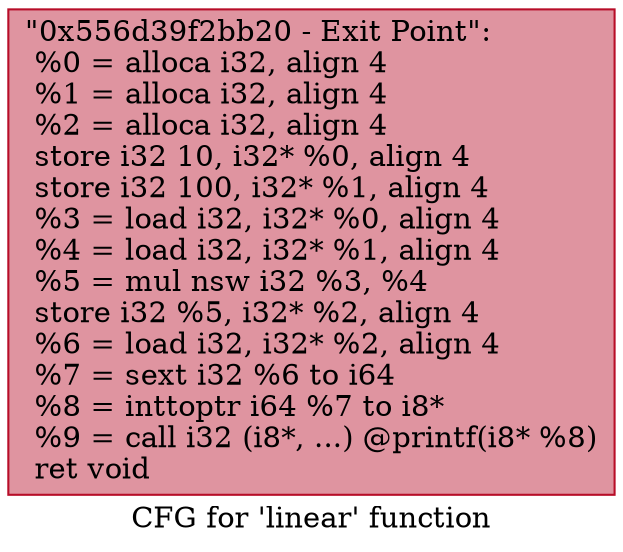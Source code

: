 digraph "CFG for 'linear' function" {
	label="CFG for 'linear' function";

	Node0x556d39f2bb20 [shape=record,color="#b70d28ff", style=filled, fillcolor="#b70d2870",label="{\"0x556d39f2bb20 - Exit Point\":\l  %0 = alloca i32, align 4\l  %1 = alloca i32, align 4\l  %2 = alloca i32, align 4\l  store i32 10, i32* %0, align 4\l  store i32 100, i32* %1, align 4\l  %3 = load i32, i32* %0, align 4\l  %4 = load i32, i32* %1, align 4\l  %5 = mul nsw i32 %3, %4\l  store i32 %5, i32* %2, align 4\l  %6 = load i32, i32* %2, align 4\l  %7 = sext i32 %6 to i64\l  %8 = inttoptr i64 %7 to i8*\l  %9 = call i32 (i8*, ...) @printf(i8* %8)\l  ret void\l}"];
}
